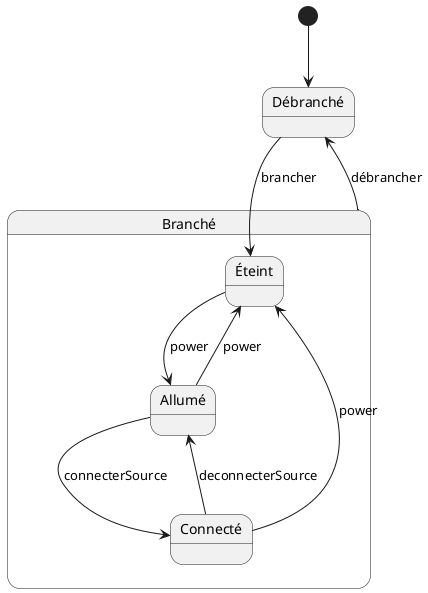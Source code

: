 @startuml

[*] --> Débranché
state Branché {
Débranché --> Éteint: brancher
Éteint --> Allumé: power
Allumé --> Éteint: power
Allumé --> Connecté: connecterSource
Connecté --> Allumé: deconnecterSource
Connecté --> Éteint: power
}
Branché --> Débranché: débrancher

@enduml


@startuml

class Projecteur{
  debrancher()
  power()
  connecterSource()
  deconnecterSource()
  brancher()
  getState():IEtatProjecteur
  setState(IEtatProjecteur)
}

Interface IEtatProjecteur{
  debrancher(Projecteur projecteur)
  power(Projecteur projecteur)
  connecterSource(Projecteur projecteur)
  deconnecterSource(Projecteur projecteur)
  brancher(Projecteur projecteur)
}
class Débranché extends IEtatProjecteur{
brancher(Projecteur projecteur)
}

class Branché extends IEtatProjecteur  {
  debrancher(Projecteur projecteur)
  power(Projecteur projecteur)
  connecterSource(Projecteur projecteur)
  deconnecterSource(Projecteur projecteur)
}
class  Éteint extends Branché {
power(Projecteur projecteur)
}

class Allumé extends Branché {
power(Projecteur projecteur)
connecterSource(Projecteur projecteur)
}

class Connecté extends Branché{
deconnecterSource(Projecteur projecteur)
power(Projecteur projecteur)
}

Projecteur -right- IEtatProjecteur

@enduml